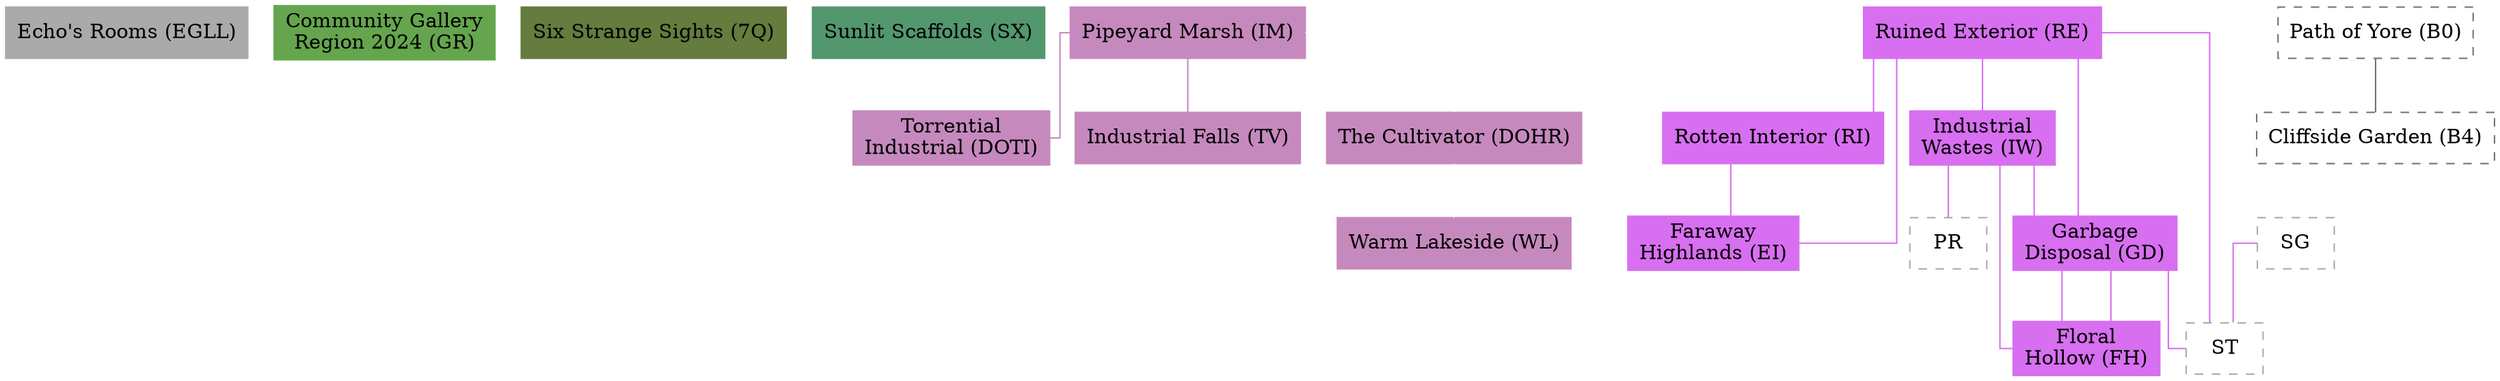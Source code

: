 strict digraph G {
    edge[dir=none]
    node[shape=rect style=filled]
    splines=ortho
    
        EGLL [label="Echo's Rooms (EGLL)" color="#aaaaaa"]
        GR [label="Community Gallery\nRegion 2024 (GR)" color="#65a54e"]
        "7Q" [label="Six Strange Sights (7Q)" color="#647c3d"]

        //Overgrowth
        SX [label="Sunlit Scaffolds (SX)" color="#52976e"]

        //Distant Overgrowth
        node[color="#c689be"]
        IM [label="Pipeyard Marsh (IM)"]
        DOTI [label="Torrential\nIndustrial (DOTI)"]
        TV [label="Industrial Falls (TV)"]
        DOHR [label="The Cultivator (DOHR)"]
        WL [label="Warm Lakeside (WL)"]

        //The Adventurer
        node[color="#d86ff1"]
        EI [label="Faraway\nHighlands (EI)"]
        FH [label="Floral\nHollow (FH)"]
        GD [label="Garbage\nDisposal (GD)"]
        IW [label="Industrial\nWastes (IW)"]
        RE2 [label="Ruined Exterior (RE)"]
        RI [label="Rotten Interior (RI)"]
        node[style="dashed" color="#aaaaaa"]
        PR2 [label="PR"]
        SG [label="SG"]
        ST [label="ST"]
        //SM [label="Unnamed (SM)"]

        //Cliffside Garden
        node[color="#717372"]
        B4 [label="Cliffside Garden (B4)"]
        B0 [label="Path of Yore (B0)"]
        B0 -> B4 [color="#717372"]

        
        //The Adventurer
        edge[color="#d86ff1"]
        GD -> { RE2 FH ST }
        SG -> ST
        ST -> RE2
        RE2 -> { IW RI EI }
        IW -> { GD PR2 }
        RI -> EI
        FH -> { GD IW }

        //Distant Overgrowth
        IM -> { TV DOTI } [color="#c689be"]
        edge[color="#ffffff"]
        IM -> DOHR -> WL
}